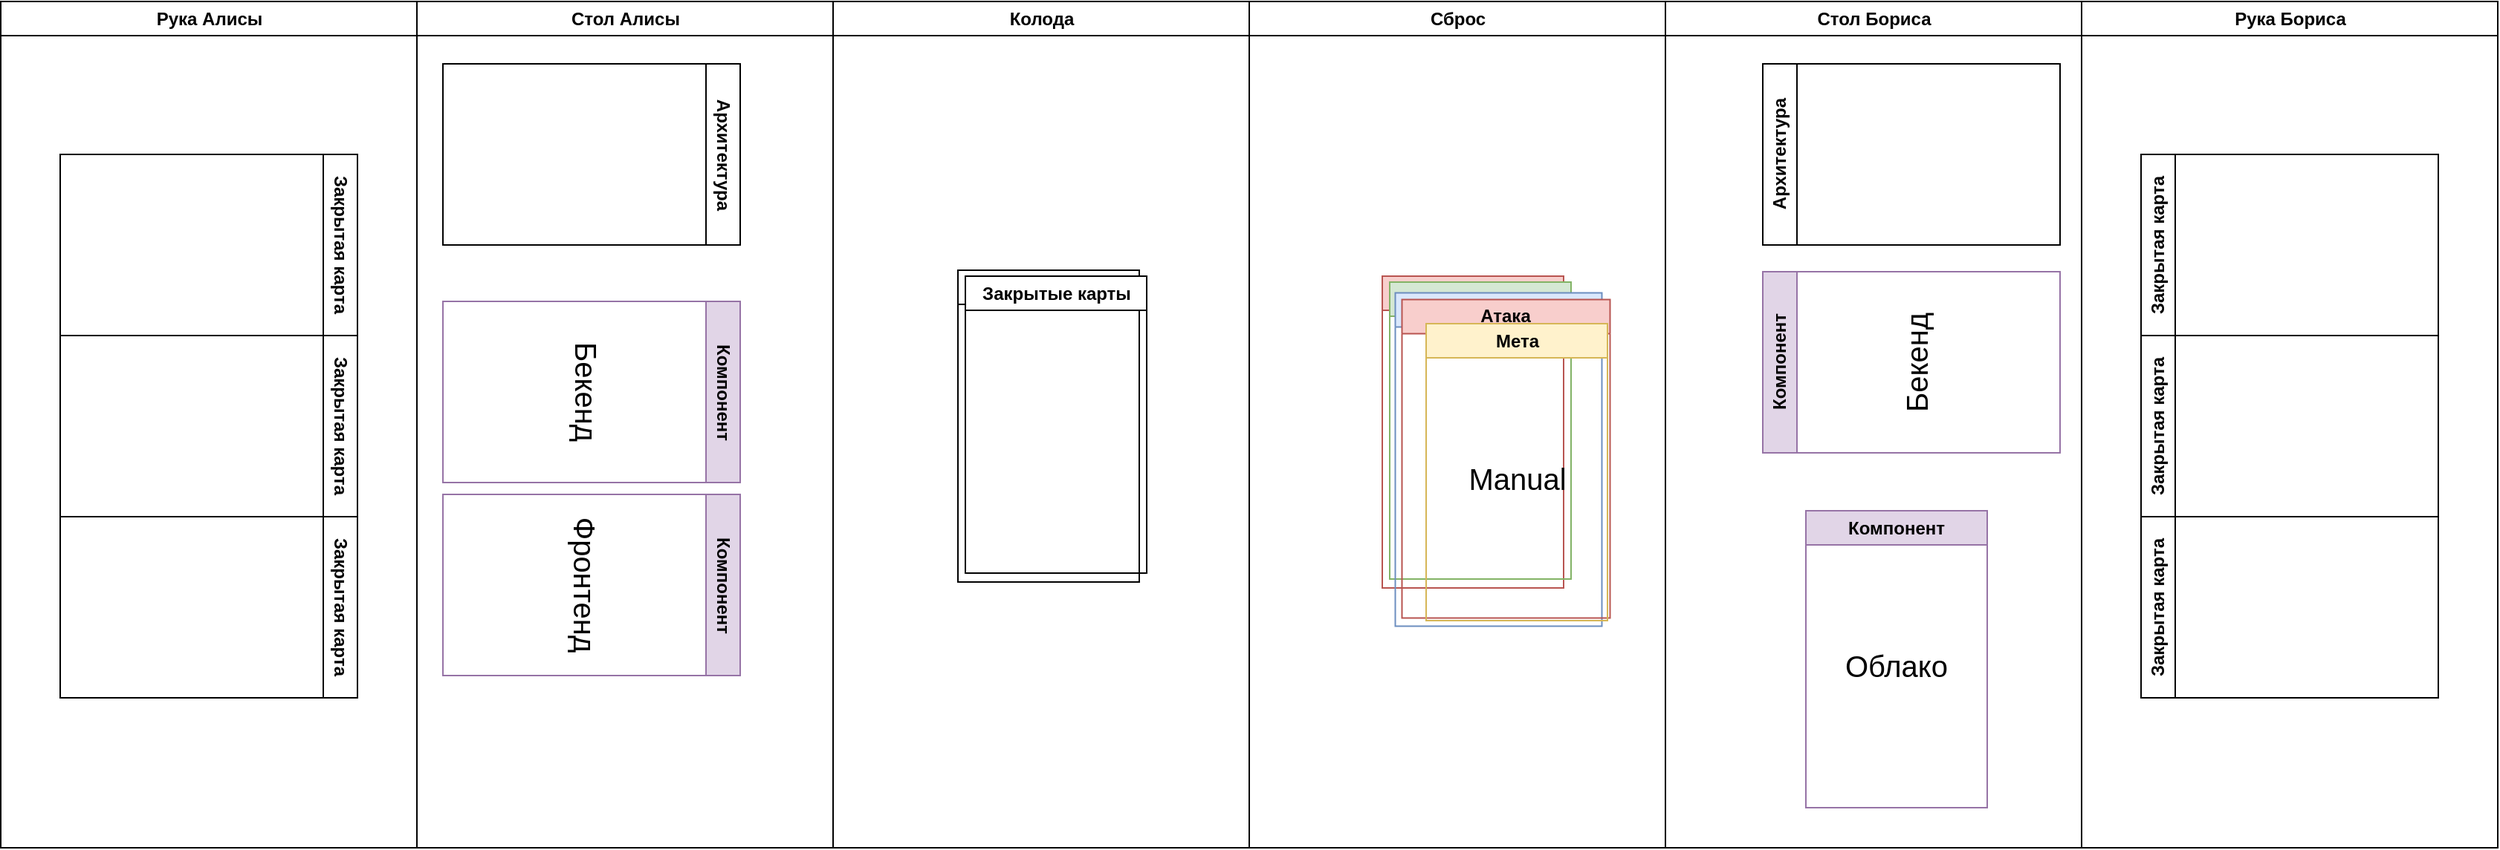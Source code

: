 <mxfile version="24.7.17">
  <diagram name="Page-1" id="e7e014a7-5840-1c2e-5031-d8a46d1fe8dd">
    <mxGraphModel dx="852" dy="584" grid="1" gridSize="10" guides="1" tooltips="1" connect="1" arrows="1" fold="1" page="1" pageScale="1" pageWidth="1169" pageHeight="826" background="none" math="0" shadow="0">
      <root>
        <mxCell id="0" />
        <mxCell id="1" parent="0" />
        <mxCell id="2" value="Рука Алисы" style="swimlane;whiteSpace=wrap" parent="1" vertex="1">
          <mxGeometry x="164.5" y="128" width="280" height="570" as="geometry" />
        </mxCell>
        <mxCell id="dYky7ozjCTGvR8onbQTt-42" value="&lt;div&gt;Закрытая карта&lt;/div&gt;" style="swimlane;horizontal=0;whiteSpace=wrap;html=1;rotation=-180;" parent="2" vertex="1">
          <mxGeometry x="40" y="103" width="200" height="122" as="geometry" />
        </mxCell>
        <mxCell id="dYky7ozjCTGvR8onbQTt-43" value="&lt;div&gt;Закрытая карта&lt;/div&gt;" style="swimlane;horizontal=0;whiteSpace=wrap;html=1;rotation=-180;" parent="2" vertex="1">
          <mxGeometry x="40" y="225" width="200" height="122" as="geometry" />
        </mxCell>
        <mxCell id="dYky7ozjCTGvR8onbQTt-52" value="&lt;div&gt;Закрытая карта&lt;/div&gt;" style="swimlane;horizontal=0;whiteSpace=wrap;html=1;rotation=-180;" parent="2" vertex="1">
          <mxGeometry x="40" y="347" width="200" height="122" as="geometry" />
        </mxCell>
        <mxCell id="3" value="Стол Алисы" style="swimlane;whiteSpace=wrap" parent="1" vertex="1">
          <mxGeometry x="444.5" y="128" width="280" height="570" as="geometry" />
        </mxCell>
        <mxCell id="Hk7dOXYgMEHAXx12Ol8E-4" value="&lt;div&gt;Архитектура&lt;/div&gt;" style="swimlane;horizontal=0;whiteSpace=wrap;html=1;rotation=-180;" parent="3" vertex="1">
          <mxGeometry x="17.5" y="42" width="200" height="122" as="geometry" />
        </mxCell>
        <mxCell id="6nUf72To0EjgfAojBAL5-4" value="&lt;div&gt;Компонент&lt;/div&gt;" style="swimlane;horizontal=0;whiteSpace=wrap;html=1;rotation=-180;fillColor=#e1d5e7;strokeColor=#9673a6;" parent="3" vertex="1">
          <mxGeometry x="17.5" y="202" width="200" height="122" as="geometry" />
        </mxCell>
        <mxCell id="6nUf72To0EjgfAojBAL5-5" value="&lt;div align=&quot;center&quot; style=&quot;font-size: 20px;&quot;&gt;&lt;font style=&quot;font-size: 20px;&quot;&gt;Бекенд&lt;br&gt;&lt;/font&gt;&lt;/div&gt;&lt;div align=&quot;center&quot;&gt;&lt;br&gt;&lt;/div&gt;" style="text;strokeColor=none;fillColor=none;align=center;verticalAlign=middle;spacingLeft=4;spacingRight=4;overflow=hidden;points=[[0,0.5],[1,0.5]];portConstraint=eastwest;rotatable=0;whiteSpace=wrap;html=1;rotation=-270;" parent="6nUf72To0EjgfAojBAL5-4" vertex="1">
          <mxGeometry x="26" y="46" width="140" height="30" as="geometry" />
        </mxCell>
        <mxCell id="6nUf72To0EjgfAojBAL5-6" value="&lt;div&gt;Компонент&lt;/div&gt;" style="swimlane;horizontal=0;whiteSpace=wrap;html=1;rotation=-180;fillColor=#e1d5e7;strokeColor=#9673a6;" parent="3" vertex="1">
          <mxGeometry x="17.5" y="332" width="200" height="122" as="geometry" />
        </mxCell>
        <mxCell id="6nUf72To0EjgfAojBAL5-7" value="&lt;div align=&quot;center&quot; style=&quot;font-size: 20px;&quot;&gt;&lt;font style=&quot;font-size: 20px;&quot;&gt;Фронтенд&lt;br&gt;&lt;/font&gt;&lt;/div&gt;" style="text;strokeColor=none;fillColor=none;align=center;verticalAlign=middle;spacingLeft=4;spacingRight=4;overflow=hidden;points=[[0,0.5],[1,0.5]];portConstraint=eastwest;rotatable=0;whiteSpace=wrap;html=1;rotation=-270;" parent="6nUf72To0EjgfAojBAL5-6" vertex="1">
          <mxGeometry x="26" y="46" width="140" height="30" as="geometry" />
        </mxCell>
        <mxCell id="4" value="Колода" style="swimlane;whiteSpace=wrap" parent="1" vertex="1">
          <mxGeometry x="724.5" y="128" width="280" height="570" as="geometry" />
        </mxCell>
        <mxCell id="dYky7ozjCTGvR8onbQTt-58" value="&lt;div&gt;Закрытые карты&lt;/div&gt;" style="swimlane;horizontal=0;whiteSpace=wrap;html=1;rotation=90;" parent="4" vertex="1">
          <mxGeometry x="40" y="225" width="210" height="122" as="geometry" />
        </mxCell>
        <mxCell id="dYky7ozjCTGvR8onbQTt-61" value="&lt;div&gt;Закрытые карты&lt;/div&gt;" style="swimlane;horizontal=0;whiteSpace=wrap;html=1;rotation=90;" parent="dYky7ozjCTGvR8onbQTt-58" vertex="1">
          <mxGeometry x="10" y="-1" width="200" height="122" as="geometry" />
        </mxCell>
        <mxCell id="dYky7ozjCTGvR8onbQTt-41" value="Сброс" style="swimlane;whiteSpace=wrap" parent="1" vertex="1">
          <mxGeometry x="1004.5" y="128" width="280" height="570" as="geometry" />
        </mxCell>
        <mxCell id="dYky7ozjCTGvR8onbQTt-65" value="&lt;div&gt;Закрытые карты&lt;/div&gt;" style="swimlane;horizontal=0;whiteSpace=wrap;html=1;rotation=90;fillColor=#f8cecc;strokeColor=#b85450;" parent="1" vertex="1">
          <mxGeometry x="1050" y="357" width="210" height="122" as="geometry" />
        </mxCell>
        <mxCell id="dYky7ozjCTGvR8onbQTt-66" value="&lt;div&gt;Закрытые карты&lt;/div&gt;" style="swimlane;horizontal=0;whiteSpace=wrap;html=1;rotation=90;fillColor=#d5e8d4;strokeColor=#82b366;" parent="dYky7ozjCTGvR8onbQTt-65" vertex="1">
          <mxGeometry x="10" y="-1" width="200" height="122" as="geometry" />
        </mxCell>
        <mxCell id="dYky7ozjCTGvR8onbQTt-67" value="&lt;div&gt;Закрытые карты&lt;/div&gt;" style="swimlane;horizontal=0;whiteSpace=wrap;html=1;rotation=90;fillColor=#dae8fc;strokeColor=#6c8ebf;" parent="1" vertex="1">
          <mxGeometry x="1060" y="367" width="224.5" height="139" as="geometry" />
        </mxCell>
        <mxCell id="dYky7ozjCTGvR8onbQTt-68" value="Атака" style="swimlane;horizontal=0;whiteSpace=wrap;html=1;rotation=90;fillColor=#f8cecc;strokeColor=#b85450;" parent="dYky7ozjCTGvR8onbQTt-67" vertex="1">
          <mxGeometry x="10" y="-1" width="214.5" height="140" as="geometry" />
        </mxCell>
        <mxCell id="kVKbn-yuMC2sfHe30jHJ-8" value="Мета" style="swimlane;horizontal=0;whiteSpace=wrap;html=1;rotation=90;fillColor=#fff2cc;strokeColor=#d6b656;" parent="dYky7ozjCTGvR8onbQTt-68" vertex="1">
          <mxGeometry x="14.5" y="18" width="200" height="122" as="geometry" />
        </mxCell>
        <mxCell id="kVKbn-yuMC2sfHe30jHJ-9" value="&lt;div align=&quot;center&quot; style=&quot;font-size: 20px;&quot;&gt;&lt;font style=&quot;font-size: 20px;&quot;&gt;Manual&lt;/font&gt;&lt;/div&gt;" style="text;strokeColor=none;fillColor=none;align=center;verticalAlign=middle;spacingLeft=4;spacingRight=4;overflow=hidden;points=[[0,0.5],[1,0.5]];portConstraint=eastwest;rotatable=0;whiteSpace=wrap;html=1;rotation=0;" parent="kVKbn-yuMC2sfHe30jHJ-8" vertex="1">
          <mxGeometry x="30" y="50" width="140" height="30" as="geometry" />
        </mxCell>
        <mxCell id="dYky7ozjCTGvR8onbQTt-74" value="Рука Бориса" style="swimlane;whiteSpace=wrap" parent="1" vertex="1">
          <mxGeometry x="1564.5" y="128" width="280" height="570" as="geometry" />
        </mxCell>
        <mxCell id="dYky7ozjCTGvR8onbQTt-75" value="&lt;div&gt;Закрытая карта&lt;/div&gt;" style="swimlane;horizontal=0;whiteSpace=wrap;html=1;rotation=0;" parent="dYky7ozjCTGvR8onbQTt-74" vertex="1">
          <mxGeometry x="40" y="103" width="200" height="122" as="geometry" />
        </mxCell>
        <mxCell id="dYky7ozjCTGvR8onbQTt-76" value="&lt;div&gt;Закрытая карта&lt;/div&gt;" style="swimlane;horizontal=0;whiteSpace=wrap;html=1;rotation=0;" parent="dYky7ozjCTGvR8onbQTt-74" vertex="1">
          <mxGeometry x="40" y="225" width="200" height="122" as="geometry" />
        </mxCell>
        <mxCell id="dYky7ozjCTGvR8onbQTt-77" value="&lt;div&gt;Закрытая карта&lt;/div&gt;" style="swimlane;horizontal=0;whiteSpace=wrap;html=1;rotation=0;" parent="dYky7ozjCTGvR8onbQTt-74" vertex="1">
          <mxGeometry x="40" y="347" width="200" height="122" as="geometry" />
        </mxCell>
        <mxCell id="dYky7ozjCTGvR8onbQTt-78" value="Стол Бориса" style="swimlane;whiteSpace=wrap" parent="1" vertex="1">
          <mxGeometry x="1284.5" y="128" width="280" height="570" as="geometry" />
        </mxCell>
        <mxCell id="dYky7ozjCTGvR8onbQTt-81" value="&lt;div&gt;Компонент&lt;/div&gt;" style="swimlane;horizontal=0;whiteSpace=wrap;html=1;rotation=0;fillColor=#e1d5e7;strokeColor=#9673a6;" parent="dYky7ozjCTGvR8onbQTt-78" vertex="1">
          <mxGeometry x="65.5" y="182" width="200" height="122" as="geometry" />
        </mxCell>
        <mxCell id="dYky7ozjCTGvR8onbQTt-82" value="&lt;div align=&quot;center&quot; style=&quot;font-size: 20px;&quot;&gt;&lt;font style=&quot;font-size: 20px;&quot;&gt;Бекенд&lt;br&gt;&lt;/font&gt;&lt;/div&gt;&lt;div align=&quot;center&quot;&gt;&lt;br&gt;&lt;/div&gt;" style="text;strokeColor=none;fillColor=none;align=center;verticalAlign=middle;spacingLeft=4;spacingRight=4;overflow=hidden;points=[[0,0.5],[1,0.5]];portConstraint=eastwest;rotatable=0;whiteSpace=wrap;html=1;rotation=-90;" parent="dYky7ozjCTGvR8onbQTt-81" vertex="1">
          <mxGeometry x="34" y="46" width="140" height="30" as="geometry" />
        </mxCell>
        <mxCell id="Hk7dOXYgMEHAXx12Ol8E-5" value="&lt;div&gt;Архитектура&lt;/div&gt;" style="swimlane;horizontal=0;whiteSpace=wrap;html=1;rotation=0;" parent="dYky7ozjCTGvR8onbQTt-78" vertex="1">
          <mxGeometry x="65.5" y="42" width="200" height="122" as="geometry" />
        </mxCell>
        <mxCell id="dYky7ozjCTGvR8onbQTt-79" value="&lt;div&gt;Компонент&lt;/div&gt;" style="swimlane;horizontal=0;whiteSpace=wrap;html=1;rotation=90;fillColor=#e1d5e7;strokeColor=#9673a6;" parent="dYky7ozjCTGvR8onbQTt-78" vertex="1">
          <mxGeometry x="55.5" y="382" width="200" height="122" as="geometry" />
        </mxCell>
        <mxCell id="dYky7ozjCTGvR8onbQTt-80" value="&lt;div align=&quot;center&quot; style=&quot;font-size: 20px;&quot;&gt;&lt;font style=&quot;font-size: 20px;&quot;&gt;Облако&lt;br&gt;&lt;/font&gt;&lt;/div&gt;" style="text;strokeColor=none;fillColor=none;align=center;verticalAlign=middle;spacingLeft=4;spacingRight=4;overflow=hidden;points=[[0,0.5],[1,0.5]];portConstraint=eastwest;rotatable=0;whiteSpace=wrap;html=1;rotation=0;" parent="dYky7ozjCTGvR8onbQTt-79" vertex="1">
          <mxGeometry x="30" y="50" width="140" height="30" as="geometry" />
        </mxCell>
      </root>
    </mxGraphModel>
  </diagram>
</mxfile>
